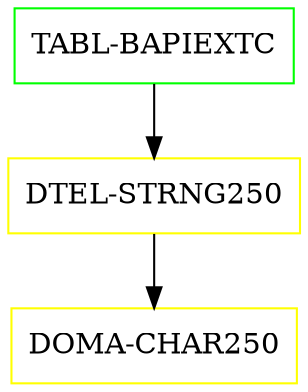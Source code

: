 digraph G {
  "TABL-BAPIEXTC" [shape=box,color=green];
  "DTEL-STRNG250" [shape=box,color=yellow,URL="./DTEL_STRNG250.html"];
  "DOMA-CHAR250" [shape=box,color=yellow,URL="./DOMA_CHAR250.html"];
  "TABL-BAPIEXTC" -> "DTEL-STRNG250";
  "DTEL-STRNG250" -> "DOMA-CHAR250";
}
